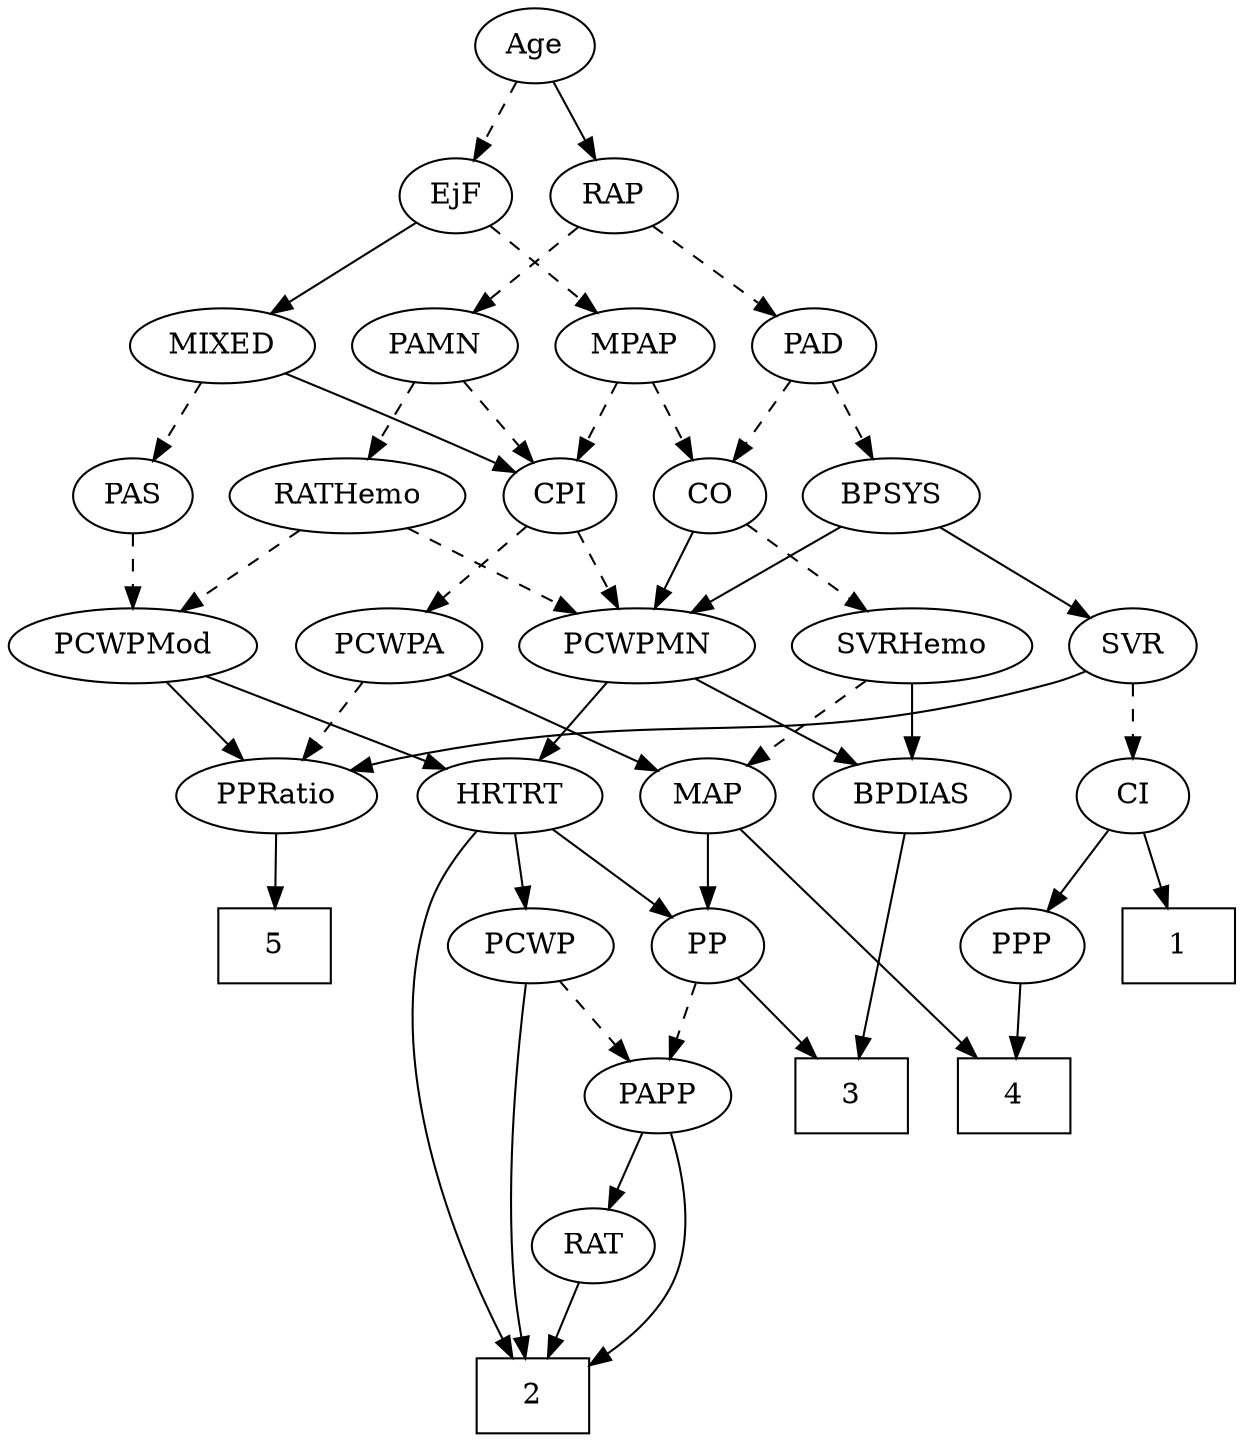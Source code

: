 strict digraph {
	graph [bb="0,0,548,684"];
	node [label="\N"];
	1	[height=0.5,
		pos="27,234",
		shape=box,
		width=0.75];
	2	[height=0.5,
		pos="327,18",
		shape=box,
		width=0.75];
	3	[height=0.5,
		pos="195,162",
		shape=box,
		width=0.75];
	4	[height=0.5,
		pos="113,162",
		shape=box,
		width=0.75];
	5	[height=0.5,
		pos="445,234",
		shape=box,
		width=0.75];
	Age	[height=0.5,
		pos="316,666",
		width=0.75];
	EjF	[height=0.5,
		pos="353,594",
		width=0.75];
	Age -> EjF	[pos="e,344.46,611.15 324.58,648.76 329.06,640.28 334.65,629.71 339.68,620.2",
		style=dashed];
	RAP	[height=0.5,
		pos="280,594",
		width=0.77632];
	Age -> RAP	[pos="e,288.55,611.63 307.65,648.76 303.35,640.4 298.01,630.02 293.17,620.61",
		style=solid];
	MIXED	[height=0.5,
		pos="456,522",
		width=1.1193];
	EjF -> MIXED	[pos="e,434.9,537.34 371.41,580.49 386.73,570.08 408.82,555.07 426.58,542.99",
		style=solid];
	MPAP	[height=0.5,
		pos="272,522",
		width=0.97491];
	EjF -> MPAP	[pos="e,289.09,537.77 337,579.17 325.54,569.27 309.9,555.75 296.83,544.46",
		style=dashed];
	PAD	[height=0.5,
		pos="190,522",
		width=0.79437];
	RAP -> PAD	[pos="e,207.3,536.46 262.65,579.5 249.2,569.04 230.38,554.4 215.26,542.65",
		style=dashed];
	PAMN	[height=0.5,
		pos="361,522",
		width=1.011];
	RAP -> PAMN	[pos="e,343.63,538.01 296,579.17 307.38,569.34 322.89,555.93 335.91,544.69",
		style=dashed];
	PAS	[height=0.5,
		pos="496,450",
		width=0.75];
	MIXED -> PAS	[pos="e,486.86,466.99 465.48,504.41 470.33,495.92 476.34,485.41 481.73,475.96",
		style=dashed];
	CPI	[height=0.5,
		pos="308,450",
		width=0.75];
	MIXED -> CPI	[pos="e,329.33,461.09 429.2,508.32 403.68,496.25 365.3,478.1 338.59,465.47",
		style=solid];
	CO	[height=0.5,
		pos="236,450",
		width=0.75];
	MPAP -> CO	[pos="e,244.47,467.47 263.47,504.41 259.16,496.04 253.85,485.71 249.05,476.37",
		style=dashed];
	MPAP -> CPI	[pos="e,299.53,467.47 280.53,504.41 284.84,496.04 290.15,485.71 294.95,476.37",
		style=dashed];
	BPSYS	[height=0.5,
		pos="153,450",
		width=1.0471];
	SVR	[height=0.5,
		pos="60,378",
		width=0.77632];
	BPSYS -> SVR	[pos="e,77.672,392.3 133.73,434.5 119.81,424.02 100.87,409.77 85.675,398.33",
		style=solid];
	PCWPMN	[height=0.5,
		pos="274,378",
		width=1.3902];
	BPSYS -> PCWPMN	[pos="e,248.53,393.73 176.04,435.67 194.08,425.23 219.44,410.56 239.84,398.76",
		style=solid];
	PAD -> BPSYS	[pos="e,161.79,467.63 181.42,504.76 177,496.4 171.51,486.02 166.53,476.61",
		style=dashed];
	PAD -> CO	[pos="e,225.6,466.82 200.44,505.12 206.2,496.34 213.48,485.26 219.96,475.42",
		style=dashed];
	CO -> PCWPMN	[pos="e,264.7,396.12 244.81,432.76 249.29,424.53 254.83,414.32 259.88,405.02",
		style=solid];
	SVRHemo	[height=0.5,
		pos="156,378",
		width=1.3902];
	CO -> SVRHemo	[pos="e,174.29,395.01 220.19,435.17 209.26,425.6 194.46,412.65 181.82,401.6",
		style=dashed];
	PCWPMod	[height=0.5,
		pos="496,378",
		width=1.4443];
	PAS -> PCWPMod	[pos="e,496,396.1 496,431.7 496,423.98 496,414.71 496,406.11",
		style=dashed];
	RATHemo	[height=0.5,
		pos="402,450",
		width=1.3721];
	PAMN -> RATHemo	[pos="e,392.07,467.96 370.72,504.41 375.55,496.16 381.49,486.01 386.9,476.78",
		style=dashed];
	PAMN -> CPI	[pos="e,319.86,466.67 348.71,504.76 341.99,495.89 333.54,484.74 326.09,474.89",
		style=dashed];
	RATHemo -> PCWPMod	[pos="e,474.87,394.73 422.86,433.46 435.79,423.84 452.59,411.32 466.83,400.72",
		style=dashed];
	RATHemo -> PCWPMN	[pos="e,300.62,393.56 375.79,434.67 356.67,424.21 330.56,409.93 309.56,398.45",
		style=dashed];
	PCWPA	[height=0.5,
		pos="384,378",
		width=1.1555];
	CPI -> PCWPA	[pos="e,367.06,394.61 323.38,434.83 333.77,425.27 347.71,412.43 359.6,401.48",
		style=dashed];
	CPI -> PCWPMN	[pos="e,282.32,396.12 300.11,432.76 296.15,424.61 291.26,414.53 286.78,405.31",
		style=dashed];
	RAT	[height=0.5,
		pos="253,90",
		width=0.75827];
	RAT -> 2	[pos="e,308.91,36.113 267.98,74.834 277.58,65.746 290.31,53.71 301.48,43.141",
		style=solid];
	PPRatio	[height=0.5,
		pos="438,306",
		width=1.1013];
	SVR -> PPRatio	[pos="e,407.42,317.68 81.098,365.97 86.191,363.68 91.697,361.51 97,360 220.63,324.75 258.4,351.41 384,324 388.44,323.03 393.04,321.86 \
397.59,320.58",
		style=solid];
	CI	[height=0.5,
		pos="60,306",
		width=0.75];
	SVR -> CI	[pos="e,60,324.1 60,359.7 60,351.98 60,342.71 60,334.11",
		style=dashed];
	PCWPMod -> PPRatio	[pos="e,451.25,322.99 482.25,360.41 474.93,351.57 465.78,340.53 457.71,330.79",
		style=solid];
	HRTRT	[height=0.5,
		pos="335,306",
		width=1.1013];
	PCWPMod -> HRTRT	[pos="e,362.72,319.05 464.96,363.5 438.47,351.99 400.33,335.4 372.21,323.18",
		style=solid];
	MAP	[height=0.5,
		pos="247,306",
		width=0.84854];
	PCWPA -> MAP	[pos="e,269.48,318.48 358.23,363.83 335.65,352.3 302.75,335.49 278.59,323.14",
		style=solid];
	PCWPA -> PPRatio	[pos="e,425.54,323.15 396.52,360.76 403.27,352.02 411.73,341.05 419.25,331.31",
		style=dashed];
	BPDIAS	[height=0.5,
		pos="156,306",
		width=1.1735];
	PCWPMN -> BPDIAS	[pos="e,179.9,321.18 249.26,362.33 231.64,351.87 207.79,337.72 188.61,326.35",
		style=solid];
	PCWPMN -> HRTRT	[pos="e,321.07,322.99 288.46,360.41 296.16,351.57 305.78,340.53 314.27,330.79",
		style=solid];
	SVRHemo -> BPDIAS	[pos="e,156,324.1 156,359.7 156,351.98 156,342.71 156,334.11",
		style=solid];
	SVRHemo -> MAP	[pos="e,229.02,320.83 176.2,361.46 189.41,351.3 206.81,337.91 221.05,326.96",
		style=dashed];
	BPDIAS -> 3	[pos="e,190.28,180.19 160.7,287.87 167.38,263.56 179.67,218.82 187.58,190.01",
		style=solid];
	MAP -> 4	[pos="e,129.31,180.29 232.66,289.8 209.6,265.37 164.07,217.12 136.3,187.7",
		style=solid];
	PP	[height=0.5,
		pos="247,234",
		width=0.75];
	MAP -> PP	[pos="e,247,252.1 247,287.7 247,279.98 247,270.71 247,262.11",
		style=solid];
	PP -> 3	[pos="e,207.97,180.46 235.46,217.46 229.16,208.99 221.21,198.29 214.03,188.61",
		style=solid];
	PAPP	[height=0.5,
		pos="283,162",
		width=0.88464];
	PP -> PAPP	[pos="e,274.45,179.63 255.35,216.76 259.65,208.4 264.99,198.02 269.83,188.61",
		style=dashed];
	PPP	[height=0.5,
		pos="99,234",
		width=0.75];
	PPP -> 4	[pos="e,109.54,180.28 102.39,216.05 103.93,208.35 105.79,199.03 107.53,190.36",
		style=solid];
	PPRatio -> 5	[pos="e,443.29,252.1 439.73,287.7 440.5,279.98 441.43,270.71 442.29,262.11",
		style=solid];
	PCWP	[height=0.5,
		pos="327,234",
		width=0.97491];
	PCWP -> 2	[pos="e,327,36.232 327,215.85 327,178.83 327,91.181 327,46.386",
		style=solid];
	PCWP -> PAPP	[pos="e,293.15,179.15 316.79,216.76 311.41,208.19 304.68,197.49 298.65,187.9",
		style=dashed];
	CI -> 1	[pos="e,35.225,252.45 52.179,288.41 48.428,280.45 43.84,270.72 39.613,261.76",
		style=solid];
	CI -> PPP	[pos="e,90.004,251.15 69.045,288.76 73.82,280.19 79.782,269.49 85.127,259.9",
		style=solid];
	PAPP -> 2	[pos="e,321.65,36.268 288.22,144.15 295.72,119.94 309.63,75.054 318.59,46.133",
		style=solid];
	PAPP -> RAT	[pos="e,260.06,107.47 275.89,144.41 272.34,136.13 267.97,125.92 264,116.66",
		style=solid];
	HRTRT -> 2	[pos="e,335.87,36.273 349.49,289.17 357.53,279.27 366.75,265.82 371,252 393.5,178.84 360.1,89.037 340.14,45.364",
		style=solid];
	HRTRT -> PP	[pos="e,263.68,248.27 315.91,289.81 303.01,279.55 285.86,265.91 271.9,254.81",
		style=solid];
	HRTRT -> PCWP	[pos="e,328.95,252.1 333.02,287.7 332.14,279.98 331.08,270.71 330.1,262.11",
		style=solid];
}
